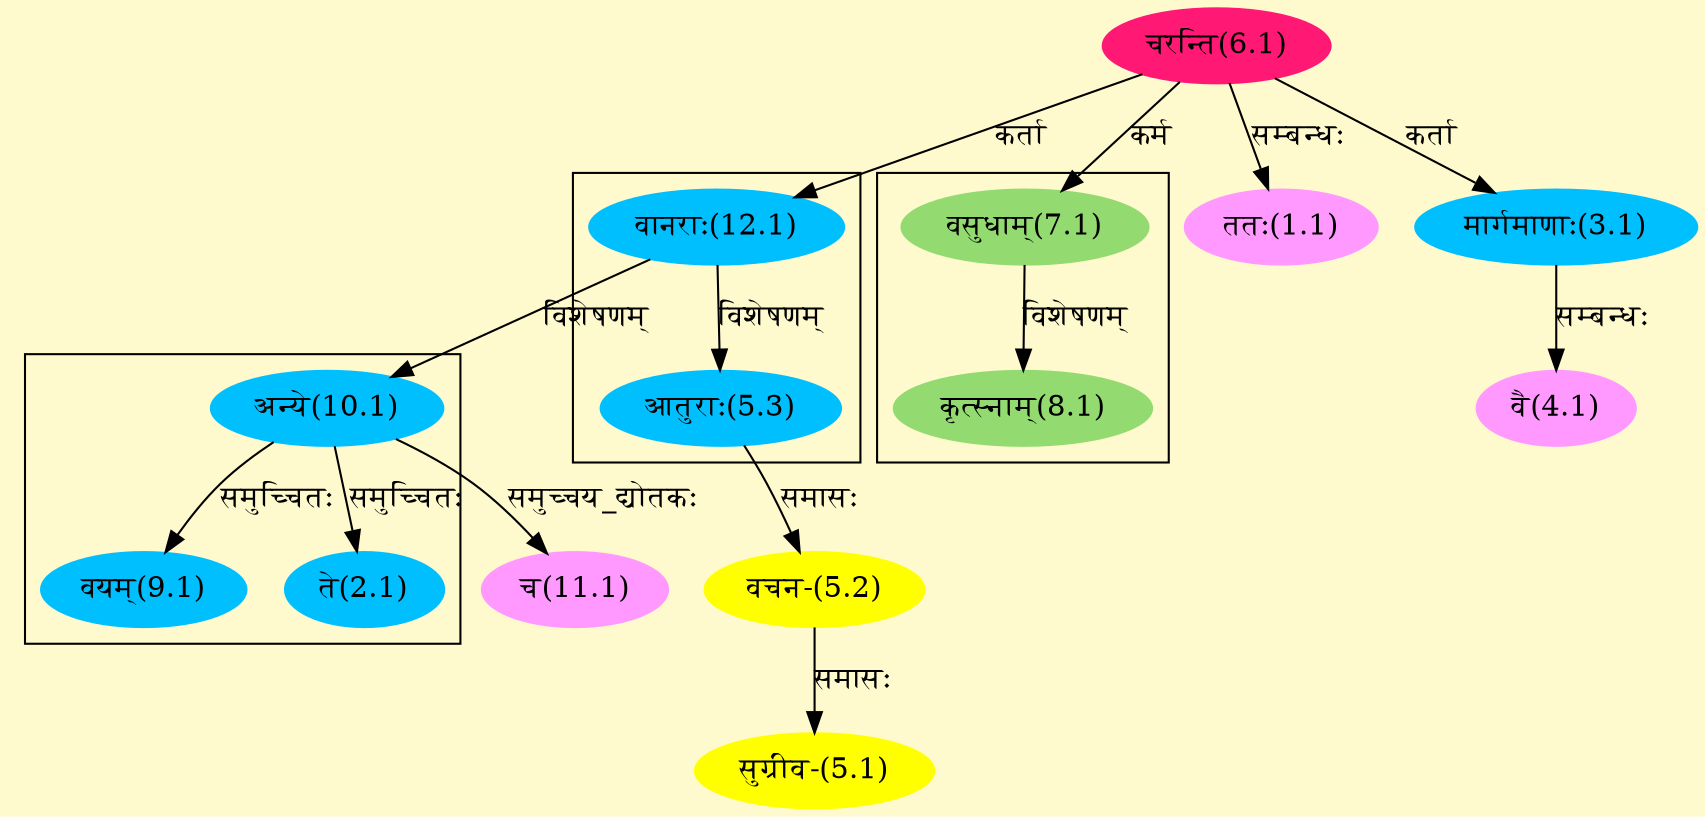 digraph G{
rankdir=BT;
 compound=true;
 bgcolor="lemonchiffon1";

subgraph cluster_1{
Node2_1 [style=filled, color="#00BFFF" label = "ते(2.1)"]
Node10_1 [style=filled, color="#00BFFF" label = "अन्ये(10.1)"]
Node9_1 [style=filled, color="#00BFFF" label = "वयम्(9.1)"]

}

subgraph cluster_2{
Node5_3 [style=filled, color="#00BFFF" label = "आतुराः(5.3)"]
Node12_1 [style=filled, color="#00BFFF" label = "वानराः(12.1)"]
Node10_1 [style=filled, color="#00BFFF" label = "अन्ये(10.1)"]

}

subgraph cluster_3{
Node8_1 [style=filled, color="#93DB70" label = "कृत्स्नाम्(8.1)"]
Node7_1 [style=filled, color="#93DB70" label = "वसुधाम्(7.1)"]

}
Node1_1 [style=filled, color="#FF99FF" label = "ततः(1.1)"]
Node6_1 [style=filled, color="#FF1975" label = "चरन्ति(6.1)"]
Node3_1 [style=filled, color="#00BFFF" label = "मार्गमाणाः(3.1)"]
Node4_1 [style=filled, color="#FF99FF" label = "वै(4.1)"]
Node5_1 [style=filled, color="#FFFF00" label = "सुग्रीव-(5.1)"]
Node5_2 [style=filled, color="#FFFF00" label = "वचन-(5.2)"]
Node5_3 [style=filled, color="#00BFFF" label = "आतुराः(5.3)"]
Node [style=filled, color="" label = "()"]
Node7_1 [style=filled, color="#93DB70" label = "वसुधाम्(7.1)"]
Node11_1 [style=filled, color="#FF99FF" label = "च(11.1)"]
Node10_1 [style=filled, color="#00BFFF" label = "अन्ये(10.1)"]
Node12_1 [style=filled, color="#00BFFF" label = "वानराः(12.1)"]
/* Start of Relations section */

Node1_1 -> Node6_1 [  label="सम्बन्धः"  dir="back" ]
Node2_1 -> Node10_1 [  label="समुच्चितः"  dir="back" ]
Node3_1 -> Node6_1 [  label="कर्ता"  dir="back" ]
Node4_1 -> Node3_1 [  label="सम्बन्धः"  dir="back" ]
Node5_1 -> Node5_2 [  label="समासः"  dir="back" ]
Node5_2 -> Node5_3 [  label="समासः"  dir="back" ]
Node5_3 -> Node12_1 [  label="विशेषणम्"  dir="back" ]
Node7_1 -> Node6_1 [  label="कर्म"  dir="back" ]
Node8_1 -> Node7_1 [  label="विशेषणम्"  dir="back" ]
Node9_1 -> Node10_1 [  label="समुच्चितः"  dir="back" ]
Node10_1 -> Node12_1 [  label="विशेषणम्"  dir="back" ]
Node11_1 -> Node10_1 [  label="समुच्चय_द्योतकः"  dir="back" ]
Node12_1 -> Node6_1 [  label="कर्ता"  dir="back" ]
}
